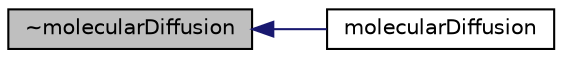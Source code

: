 digraph "~molecularDiffusion"
{
  bgcolor="transparent";
  edge [fontname="Helvetica",fontsize="10",labelfontname="Helvetica",labelfontsize="10"];
  node [fontname="Helvetica",fontsize="10",shape=record];
  rankdir="LR";
  Node1 [label="~molecularDiffusion",height=0.2,width=0.4,color="black", fillcolor="grey75", style="filled", fontcolor="black"];
  Node1 -> Node2 [dir="back",color="midnightblue",fontsize="10",style="solid",fontname="Helvetica"];
  Node2 [label="molecularDiffusion",height=0.2,width=0.4,color="black",URL="$a00129.html#a41d71a49f9ceacb5bcf471d389c4a71e",tooltip="Construct from components. "];
}
